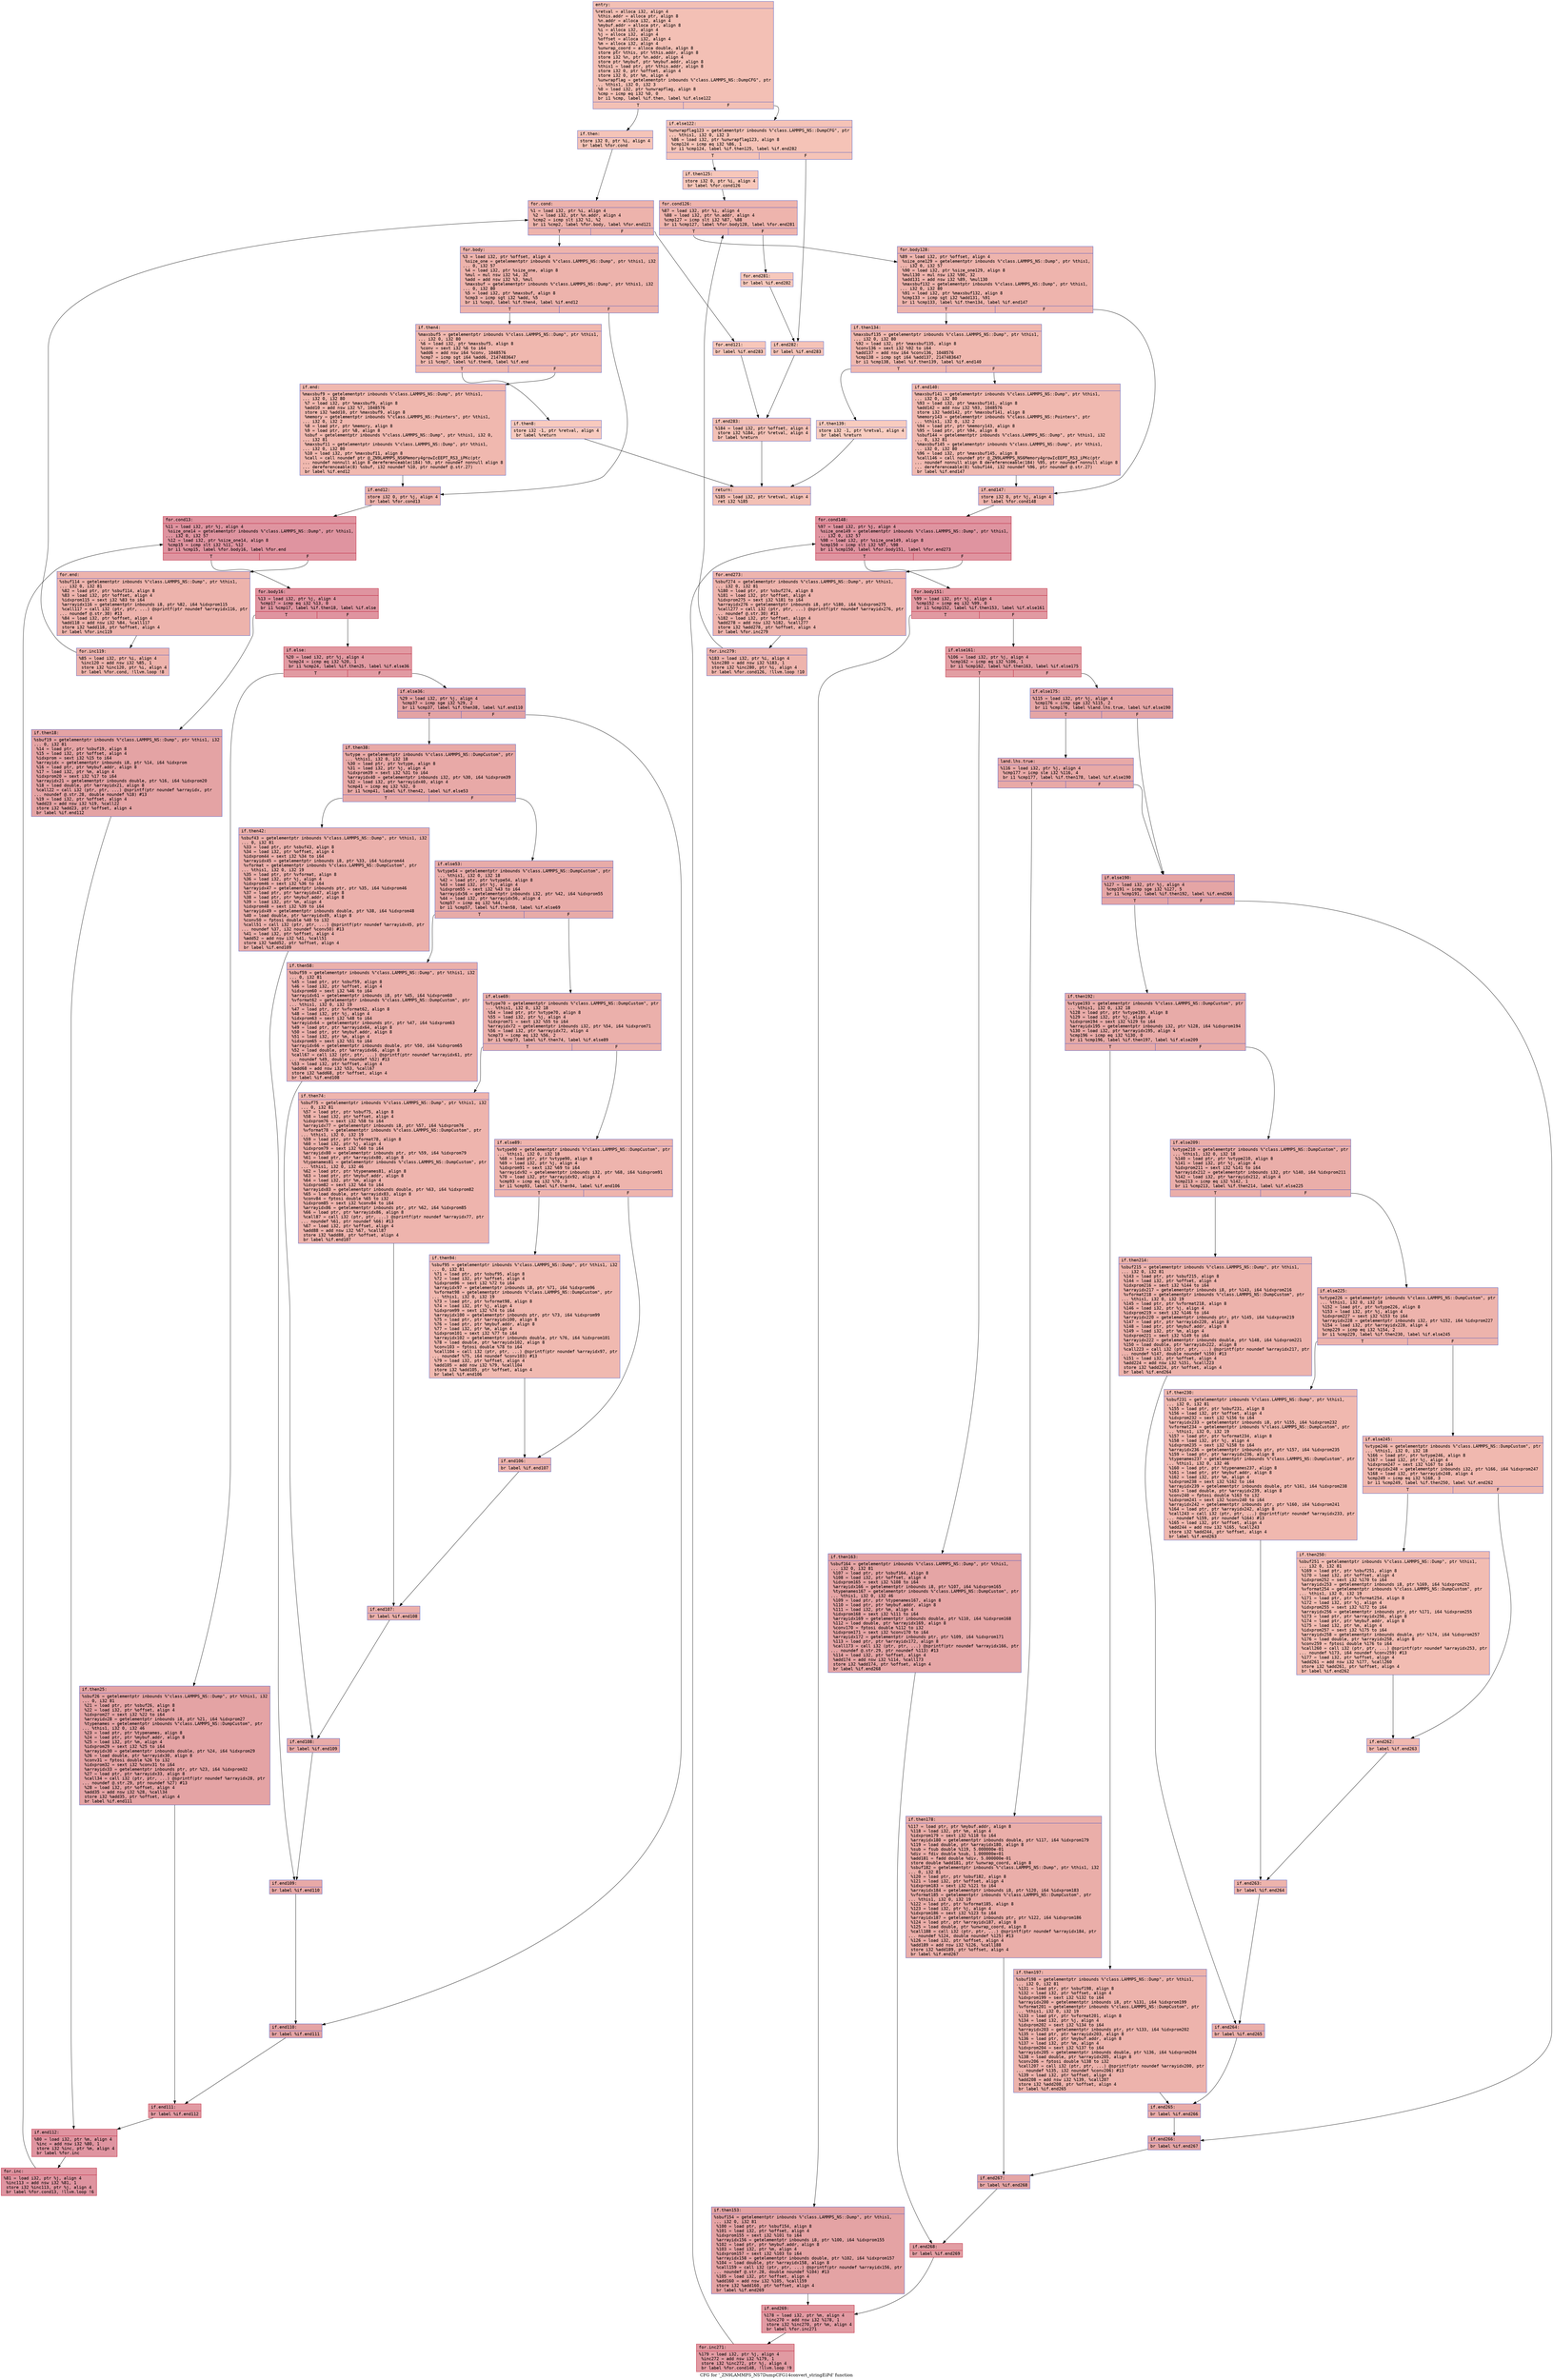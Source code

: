 digraph "CFG for '_ZN9LAMMPS_NS7DumpCFG14convert_stringEiPd' function" {
	label="CFG for '_ZN9LAMMPS_NS7DumpCFG14convert_stringEiPd' function";

	Node0x558a32a54480 [shape=record,color="#3d50c3ff", style=filled, fillcolor="#e5705870" fontname="Courier",label="{entry:\l|  %retval = alloca i32, align 4\l  %this.addr = alloca ptr, align 8\l  %n.addr = alloca i32, align 4\l  %mybuf.addr = alloca ptr, align 8\l  %i = alloca i32, align 4\l  %j = alloca i32, align 4\l  %offset = alloca i32, align 4\l  %m = alloca i32, align 4\l  %unwrap_coord = alloca double, align 8\l  store ptr %this, ptr %this.addr, align 8\l  store i32 %n, ptr %n.addr, align 4\l  store ptr %mybuf, ptr %mybuf.addr, align 8\l  %this1 = load ptr, ptr %this.addr, align 8\l  store i32 0, ptr %offset, align 4\l  store i32 0, ptr %m, align 4\l  %unwrapflag = getelementptr inbounds %\"class.LAMMPS_NS::DumpCFG\", ptr\l... %this1, i32 0, i32 3\l  %0 = load i32, ptr %unwrapflag, align 8\l  %cmp = icmp eq i32 %0, 0\l  br i1 %cmp, label %if.then, label %if.else122\l|{<s0>T|<s1>F}}"];
	Node0x558a32a54480:s0 -> Node0x558a32a54fd0[tooltip="entry -> if.then\nProbability 37.50%" ];
	Node0x558a32a54480:s1 -> Node0x558a32a55040[tooltip="entry -> if.else122\nProbability 62.50%" ];
	Node0x558a32a54fd0 [shape=record,color="#3d50c3ff", style=filled, fillcolor="#e97a5f70" fontname="Courier",label="{if.then:\l|  store i32 0, ptr %i, align 4\l  br label %for.cond\l}"];
	Node0x558a32a54fd0 -> Node0x558a32a55160[tooltip="if.then -> for.cond\nProbability 100.00%" ];
	Node0x558a32a55160 [shape=record,color="#3d50c3ff", style=filled, fillcolor="#d6524470" fontname="Courier",label="{for.cond:\l|  %1 = load i32, ptr %i, align 4\l  %2 = load i32, ptr %n.addr, align 4\l  %cmp2 = icmp slt i32 %1, %2\l  br i1 %cmp2, label %for.body, label %for.end121\l|{<s0>T|<s1>F}}"];
	Node0x558a32a55160:s0 -> Node0x558a32a55400[tooltip="for.cond -> for.body\nProbability 96.88%" ];
	Node0x558a32a55160:s1 -> Node0x558a32a55480[tooltip="for.cond -> for.end121\nProbability 3.12%" ];
	Node0x558a32a55400 [shape=record,color="#3d50c3ff", style=filled, fillcolor="#d6524470" fontname="Courier",label="{for.body:\l|  %3 = load i32, ptr %offset, align 4\l  %size_one = getelementptr inbounds %\"class.LAMMPS_NS::Dump\", ptr %this1, i32\l... 0, i32 57\l  %4 = load i32, ptr %size_one, align 8\l  %mul = mul nsw i32 %4, 32\l  %add = add nsw i32 %3, %mul\l  %maxsbuf = getelementptr inbounds %\"class.LAMMPS_NS::Dump\", ptr %this1, i32\l... 0, i32 80\l  %5 = load i32, ptr %maxsbuf, align 8\l  %cmp3 = icmp sgt i32 %add, %5\l  br i1 %cmp3, label %if.then4, label %if.end12\l|{<s0>T|<s1>F}}"];
	Node0x558a32a55400:s0 -> Node0x558a32a55d60[tooltip="for.body -> if.then4\nProbability 50.00%" ];
	Node0x558a32a55400:s1 -> Node0x558a32a55de0[tooltip="for.body -> if.end12\nProbability 50.00%" ];
	Node0x558a32a55d60 [shape=record,color="#3d50c3ff", style=filled, fillcolor="#dc5d4a70" fontname="Courier",label="{if.then4:\l|  %maxsbuf5 = getelementptr inbounds %\"class.LAMMPS_NS::Dump\", ptr %this1,\l... i32 0, i32 80\l  %6 = load i32, ptr %maxsbuf5, align 8\l  %conv = sext i32 %6 to i64\l  %add6 = add nsw i64 %conv, 1048576\l  %cmp7 = icmp sgt i64 %add6, 2147483647\l  br i1 %cmp7, label %if.then8, label %if.end\l|{<s0>T|<s1>F}}"];
	Node0x558a32a55d60:s0 -> Node0x558a32a56330[tooltip="if.then4 -> if.then8\nProbability 3.12%" ];
	Node0x558a32a55d60:s1 -> Node0x558a32a563b0[tooltip="if.then4 -> if.end\nProbability 96.88%" ];
	Node0x558a32a56330 [shape=record,color="#3d50c3ff", style=filled, fillcolor="#ef886b70" fontname="Courier",label="{if.then8:\l|  store i32 -1, ptr %retval, align 4\l  br label %return\l}"];
	Node0x558a32a56330 -> Node0x558a32a56600[tooltip="if.then8 -> return\nProbability 100.00%" ];
	Node0x558a32a563b0 [shape=record,color="#3d50c3ff", style=filled, fillcolor="#dc5d4a70" fontname="Courier",label="{if.end:\l|  %maxsbuf9 = getelementptr inbounds %\"class.LAMMPS_NS::Dump\", ptr %this1,\l... i32 0, i32 80\l  %7 = load i32, ptr %maxsbuf9, align 8\l  %add10 = add nsw i32 %7, 1048576\l  store i32 %add10, ptr %maxsbuf9, align 8\l  %memory = getelementptr inbounds %\"class.LAMMPS_NS::Pointers\", ptr %this1,\l... i32 0, i32 2\l  %8 = load ptr, ptr %memory, align 8\l  %9 = load ptr, ptr %8, align 8\l  %sbuf = getelementptr inbounds %\"class.LAMMPS_NS::Dump\", ptr %this1, i32 0,\l... i32 81\l  %maxsbuf11 = getelementptr inbounds %\"class.LAMMPS_NS::Dump\", ptr %this1,\l... i32 0, i32 80\l  %10 = load i32, ptr %maxsbuf11, align 8\l  %call = call noundef ptr @_ZN9LAMMPS_NS6Memory4growIcEEPT_RS3_iPKc(ptr\l... noundef nonnull align 8 dereferenceable(184) %9, ptr noundef nonnull align 8\l... dereferenceable(8) %sbuf, i32 noundef %10, ptr noundef @.str.27)\l  br label %if.end12\l}"];
	Node0x558a32a563b0 -> Node0x558a32a55de0[tooltip="if.end -> if.end12\nProbability 100.00%" ];
	Node0x558a32a55de0 [shape=record,color="#3d50c3ff", style=filled, fillcolor="#d6524470" fontname="Courier",label="{if.end12:\l|  store i32 0, ptr %j, align 4\l  br label %for.cond13\l}"];
	Node0x558a32a55de0 -> Node0x558a32a571e0[tooltip="if.end12 -> for.cond13\nProbability 100.00%" ];
	Node0x558a32a571e0 [shape=record,color="#b70d28ff", style=filled, fillcolor="#b70d2870" fontname="Courier",label="{for.cond13:\l|  %11 = load i32, ptr %j, align 4\l  %size_one14 = getelementptr inbounds %\"class.LAMMPS_NS::Dump\", ptr %this1,\l... i32 0, i32 57\l  %12 = load i32, ptr %size_one14, align 8\l  %cmp15 = icmp slt i32 %11, %12\l  br i1 %cmp15, label %for.body16, label %for.end\l|{<s0>T|<s1>F}}"];
	Node0x558a32a571e0:s0 -> Node0x558a32a57520[tooltip="for.cond13 -> for.body16\nProbability 96.88%" ];
	Node0x558a32a571e0:s1 -> Node0x558a32a575a0[tooltip="for.cond13 -> for.end\nProbability 3.12%" ];
	Node0x558a32a57520 [shape=record,color="#b70d28ff", style=filled, fillcolor="#b70d2870" fontname="Courier",label="{for.body16:\l|  %13 = load i32, ptr %j, align 4\l  %cmp17 = icmp eq i32 %13, 0\l  br i1 %cmp17, label %if.then18, label %if.else\l|{<s0>T|<s1>F}}"];
	Node0x558a32a57520:s0 -> Node0x558a32a57850[tooltip="for.body16 -> if.then18\nProbability 37.50%" ];
	Node0x558a32a57520:s1 -> Node0x558a32a57ef0[tooltip="for.body16 -> if.else\nProbability 62.50%" ];
	Node0x558a32a57850 [shape=record,color="#3d50c3ff", style=filled, fillcolor="#c32e3170" fontname="Courier",label="{if.then18:\l|  %sbuf19 = getelementptr inbounds %\"class.LAMMPS_NS::Dump\", ptr %this1, i32\l... 0, i32 81\l  %14 = load ptr, ptr %sbuf19, align 8\l  %15 = load i32, ptr %offset, align 4\l  %idxprom = sext i32 %15 to i64\l  %arrayidx = getelementptr inbounds i8, ptr %14, i64 %idxprom\l  %16 = load ptr, ptr %mybuf.addr, align 8\l  %17 = load i32, ptr %m, align 4\l  %idxprom20 = sext i32 %17 to i64\l  %arrayidx21 = getelementptr inbounds double, ptr %16, i64 %idxprom20\l  %18 = load double, ptr %arrayidx21, align 8\l  %call22 = call i32 (ptr, ptr, ...) @sprintf(ptr noundef %arrayidx, ptr\l... noundef @.str.28, double noundef %18) #13\l  %19 = load i32, ptr %offset, align 4\l  %add23 = add nsw i32 %19, %call22\l  store i32 %add23, ptr %offset, align 4\l  br label %if.end112\l}"];
	Node0x558a32a57850 -> Node0x558a32a660a0[tooltip="if.then18 -> if.end112\nProbability 100.00%" ];
	Node0x558a32a57ef0 [shape=record,color="#b70d28ff", style=filled, fillcolor="#bb1b2c70" fontname="Courier",label="{if.else:\l|  %20 = load i32, ptr %j, align 4\l  %cmp24 = icmp eq i32 %20, 1\l  br i1 %cmp24, label %if.then25, label %if.else36\l|{<s0>T|<s1>F}}"];
	Node0x558a32a57ef0:s0 -> Node0x558a32a66320[tooltip="if.else -> if.then25\nProbability 50.00%" ];
	Node0x558a32a57ef0:s1 -> Node0x558a32a663a0[tooltip="if.else -> if.else36\nProbability 50.00%" ];
	Node0x558a32a66320 [shape=record,color="#3d50c3ff", style=filled, fillcolor="#c32e3170" fontname="Courier",label="{if.then25:\l|  %sbuf26 = getelementptr inbounds %\"class.LAMMPS_NS::Dump\", ptr %this1, i32\l... 0, i32 81\l  %21 = load ptr, ptr %sbuf26, align 8\l  %22 = load i32, ptr %offset, align 4\l  %idxprom27 = sext i32 %22 to i64\l  %arrayidx28 = getelementptr inbounds i8, ptr %21, i64 %idxprom27\l  %typenames = getelementptr inbounds %\"class.LAMMPS_NS::DumpCustom\", ptr\l... %this1, i32 0, i32 46\l  %23 = load ptr, ptr %typenames, align 8\l  %24 = load ptr, ptr %mybuf.addr, align 8\l  %25 = load i32, ptr %m, align 4\l  %idxprom29 = sext i32 %25 to i64\l  %arrayidx30 = getelementptr inbounds double, ptr %24, i64 %idxprom29\l  %26 = load double, ptr %arrayidx30, align 8\l  %conv31 = fptosi double %26 to i32\l  %idxprom32 = sext i32 %conv31 to i64\l  %arrayidx33 = getelementptr inbounds ptr, ptr %23, i64 %idxprom32\l  %27 = load ptr, ptr %arrayidx33, align 8\l  %call34 = call i32 (ptr, ptr, ...) @sprintf(ptr noundef %arrayidx28, ptr\l... noundef @.str.29, ptr noundef %27) #13\l  %28 = load i32, ptr %offset, align 4\l  %add35 = add nsw i32 %28, %call34\l  store i32 %add35, ptr %offset, align 4\l  br label %if.end111\l}"];
	Node0x558a32a66320 -> Node0x558a32a671c0[tooltip="if.then25 -> if.end111\nProbability 100.00%" ];
	Node0x558a32a663a0 [shape=record,color="#3d50c3ff", style=filled, fillcolor="#c32e3170" fontname="Courier",label="{if.else36:\l|  %29 = load i32, ptr %j, align 4\l  %cmp37 = icmp sge i32 %29, 2\l  br i1 %cmp37, label %if.then38, label %if.end110\l|{<s0>T|<s1>F}}"];
	Node0x558a32a663a0:s0 -> Node0x558a32a673e0[tooltip="if.else36 -> if.then38\nProbability 50.00%" ];
	Node0x558a32a663a0:s1 -> Node0x558a32a67460[tooltip="if.else36 -> if.end110\nProbability 50.00%" ];
	Node0x558a32a673e0 [shape=record,color="#3d50c3ff", style=filled, fillcolor="#ca3b3770" fontname="Courier",label="{if.then38:\l|  %vtype = getelementptr inbounds %\"class.LAMMPS_NS::DumpCustom\", ptr\l... %this1, i32 0, i32 18\l  %30 = load ptr, ptr %vtype, align 8\l  %31 = load i32, ptr %j, align 4\l  %idxprom39 = sext i32 %31 to i64\l  %arrayidx40 = getelementptr inbounds i32, ptr %30, i64 %idxprom39\l  %32 = load i32, ptr %arrayidx40, align 4\l  %cmp41 = icmp eq i32 %32, 0\l  br i1 %cmp41, label %if.then42, label %if.else53\l|{<s0>T|<s1>F}}"];
	Node0x558a32a673e0:s0 -> Node0x558a32a67a70[tooltip="if.then38 -> if.then42\nProbability 37.50%" ];
	Node0x558a32a673e0:s1 -> Node0x558a32a67af0[tooltip="if.then38 -> if.else53\nProbability 62.50%" ];
	Node0x558a32a67a70 [shape=record,color="#3d50c3ff", style=filled, fillcolor="#d24b4070" fontname="Courier",label="{if.then42:\l|  %sbuf43 = getelementptr inbounds %\"class.LAMMPS_NS::Dump\", ptr %this1, i32\l... 0, i32 81\l  %33 = load ptr, ptr %sbuf43, align 8\l  %34 = load i32, ptr %offset, align 4\l  %idxprom44 = sext i32 %34 to i64\l  %arrayidx45 = getelementptr inbounds i8, ptr %33, i64 %idxprom44\l  %vformat = getelementptr inbounds %\"class.LAMMPS_NS::DumpCustom\", ptr\l... %this1, i32 0, i32 19\l  %35 = load ptr, ptr %vformat, align 8\l  %36 = load i32, ptr %j, align 4\l  %idxprom46 = sext i32 %36 to i64\l  %arrayidx47 = getelementptr inbounds ptr, ptr %35, i64 %idxprom46\l  %37 = load ptr, ptr %arrayidx47, align 8\l  %38 = load ptr, ptr %mybuf.addr, align 8\l  %39 = load i32, ptr %m, align 4\l  %idxprom48 = sext i32 %39 to i64\l  %arrayidx49 = getelementptr inbounds double, ptr %38, i64 %idxprom48\l  %40 = load double, ptr %arrayidx49, align 8\l  %conv50 = fptosi double %40 to i32\l  %call51 = call i32 (ptr, ptr, ...) @sprintf(ptr noundef %arrayidx45, ptr\l... noundef %37, i32 noundef %conv50) #13\l  %41 = load i32, ptr %offset, align 4\l  %add52 = add nsw i32 %41, %call51\l  store i32 %add52, ptr %offset, align 4\l  br label %if.end109\l}"];
	Node0x558a32a67a70 -> Node0x558a32a68980[tooltip="if.then42 -> if.end109\nProbability 100.00%" ];
	Node0x558a32a67af0 [shape=record,color="#3d50c3ff", style=filled, fillcolor="#cc403a70" fontname="Courier",label="{if.else53:\l|  %vtype54 = getelementptr inbounds %\"class.LAMMPS_NS::DumpCustom\", ptr\l... %this1, i32 0, i32 18\l  %42 = load ptr, ptr %vtype54, align 8\l  %43 = load i32, ptr %j, align 4\l  %idxprom55 = sext i32 %43 to i64\l  %arrayidx56 = getelementptr inbounds i32, ptr %42, i64 %idxprom55\l  %44 = load i32, ptr %arrayidx56, align 4\l  %cmp57 = icmp eq i32 %44, 1\l  br i1 %cmp57, label %if.then58, label %if.else69\l|{<s0>T|<s1>F}}"];
	Node0x558a32a67af0:s0 -> Node0x558a32a57a00[tooltip="if.else53 -> if.then58\nProbability 50.00%" ];
	Node0x558a32a67af0:s1 -> Node0x558a32a57a80[tooltip="if.else53 -> if.else69\nProbability 50.00%" ];
	Node0x558a32a57a00 [shape=record,color="#3d50c3ff", style=filled, fillcolor="#d24b4070" fontname="Courier",label="{if.then58:\l|  %sbuf59 = getelementptr inbounds %\"class.LAMMPS_NS::Dump\", ptr %this1, i32\l... 0, i32 81\l  %45 = load ptr, ptr %sbuf59, align 8\l  %46 = load i32, ptr %offset, align 4\l  %idxprom60 = sext i32 %46 to i64\l  %arrayidx61 = getelementptr inbounds i8, ptr %45, i64 %idxprom60\l  %vformat62 = getelementptr inbounds %\"class.LAMMPS_NS::DumpCustom\", ptr\l... %this1, i32 0, i32 19\l  %47 = load ptr, ptr %vformat62, align 8\l  %48 = load i32, ptr %j, align 4\l  %idxprom63 = sext i32 %48 to i64\l  %arrayidx64 = getelementptr inbounds ptr, ptr %47, i64 %idxprom63\l  %49 = load ptr, ptr %arrayidx64, align 8\l  %50 = load ptr, ptr %mybuf.addr, align 8\l  %51 = load i32, ptr %m, align 4\l  %idxprom65 = sext i32 %51 to i64\l  %arrayidx66 = getelementptr inbounds double, ptr %50, i64 %idxprom65\l  %52 = load double, ptr %arrayidx66, align 8\l  %call67 = call i32 (ptr, ptr, ...) @sprintf(ptr noundef %arrayidx61, ptr\l... noundef %49, double noundef %52) #13\l  %53 = load i32, ptr %offset, align 4\l  %add68 = add nsw i32 %53, %call67\l  store i32 %add68, ptr %offset, align 4\l  br label %if.end108\l}"];
	Node0x558a32a57a00 -> Node0x558a32a05b40[tooltip="if.then58 -> if.end108\nProbability 100.00%" ];
	Node0x558a32a57a80 [shape=record,color="#3d50c3ff", style=filled, fillcolor="#d24b4070" fontname="Courier",label="{if.else69:\l|  %vtype70 = getelementptr inbounds %\"class.LAMMPS_NS::DumpCustom\", ptr\l... %this1, i32 0, i32 18\l  %54 = load ptr, ptr %vtype70, align 8\l  %55 = load i32, ptr %j, align 4\l  %idxprom71 = sext i32 %55 to i64\l  %arrayidx72 = getelementptr inbounds i32, ptr %54, i64 %idxprom71\l  %56 = load i32, ptr %arrayidx72, align 4\l  %cmp73 = icmp eq i32 %56, 2\l  br i1 %cmp73, label %if.then74, label %if.else89\l|{<s0>T|<s1>F}}"];
	Node0x558a32a57a80:s0 -> Node0x558a32a060b0[tooltip="if.else69 -> if.then74\nProbability 50.00%" ];
	Node0x558a32a57a80:s1 -> Node0x558a32a06130[tooltip="if.else69 -> if.else89\nProbability 50.00%" ];
	Node0x558a32a060b0 [shape=record,color="#3d50c3ff", style=filled, fillcolor="#d8564670" fontname="Courier",label="{if.then74:\l|  %sbuf75 = getelementptr inbounds %\"class.LAMMPS_NS::Dump\", ptr %this1, i32\l... 0, i32 81\l  %57 = load ptr, ptr %sbuf75, align 8\l  %58 = load i32, ptr %offset, align 4\l  %idxprom76 = sext i32 %58 to i64\l  %arrayidx77 = getelementptr inbounds i8, ptr %57, i64 %idxprom76\l  %vformat78 = getelementptr inbounds %\"class.LAMMPS_NS::DumpCustom\", ptr\l... %this1, i32 0, i32 19\l  %59 = load ptr, ptr %vformat78, align 8\l  %60 = load i32, ptr %j, align 4\l  %idxprom79 = sext i32 %60 to i64\l  %arrayidx80 = getelementptr inbounds ptr, ptr %59, i64 %idxprom79\l  %61 = load ptr, ptr %arrayidx80, align 8\l  %typenames81 = getelementptr inbounds %\"class.LAMMPS_NS::DumpCustom\", ptr\l... %this1, i32 0, i32 46\l  %62 = load ptr, ptr %typenames81, align 8\l  %63 = load ptr, ptr %mybuf.addr, align 8\l  %64 = load i32, ptr %m, align 4\l  %idxprom82 = sext i32 %64 to i64\l  %arrayidx83 = getelementptr inbounds double, ptr %63, i64 %idxprom82\l  %65 = load double, ptr %arrayidx83, align 8\l  %conv84 = fptosi double %65 to i32\l  %idxprom85 = sext i32 %conv84 to i64\l  %arrayidx86 = getelementptr inbounds ptr, ptr %62, i64 %idxprom85\l  %66 = load ptr, ptr %arrayidx86, align 8\l  %call87 = call i32 (ptr, ptr, ...) @sprintf(ptr noundef %arrayidx77, ptr\l... noundef %61, ptr noundef %66) #13\l  %67 = load i32, ptr %offset, align 4\l  %add88 = add nsw i32 %67, %call87\l  store i32 %add88, ptr %offset, align 4\l  br label %if.end107\l}"];
	Node0x558a32a060b0 -> Node0x558a32a07410[tooltip="if.then74 -> if.end107\nProbability 100.00%" ];
	Node0x558a32a06130 [shape=record,color="#3d50c3ff", style=filled, fillcolor="#d8564670" fontname="Courier",label="{if.else89:\l|  %vtype90 = getelementptr inbounds %\"class.LAMMPS_NS::DumpCustom\", ptr\l... %this1, i32 0, i32 18\l  %68 = load ptr, ptr %vtype90, align 8\l  %69 = load i32, ptr %j, align 4\l  %idxprom91 = sext i32 %69 to i64\l  %arrayidx92 = getelementptr inbounds i32, ptr %68, i64 %idxprom91\l  %70 = load i32, ptr %arrayidx92, align 4\l  %cmp93 = icmp eq i32 %70, 3\l  br i1 %cmp93, label %if.then94, label %if.end106\l|{<s0>T|<s1>F}}"];
	Node0x558a32a06130:s0 -> Node0x558a32a07980[tooltip="if.else89 -> if.then94\nProbability 50.00%" ];
	Node0x558a32a06130:s1 -> Node0x558a32a07a00[tooltip="if.else89 -> if.end106\nProbability 50.00%" ];
	Node0x558a32a07980 [shape=record,color="#3d50c3ff", style=filled, fillcolor="#de614d70" fontname="Courier",label="{if.then94:\l|  %sbuf95 = getelementptr inbounds %\"class.LAMMPS_NS::Dump\", ptr %this1, i32\l... 0, i32 81\l  %71 = load ptr, ptr %sbuf95, align 8\l  %72 = load i32, ptr %offset, align 4\l  %idxprom96 = sext i32 %72 to i64\l  %arrayidx97 = getelementptr inbounds i8, ptr %71, i64 %idxprom96\l  %vformat98 = getelementptr inbounds %\"class.LAMMPS_NS::DumpCustom\", ptr\l... %this1, i32 0, i32 19\l  %73 = load ptr, ptr %vformat98, align 8\l  %74 = load i32, ptr %j, align 4\l  %idxprom99 = sext i32 %74 to i64\l  %arrayidx100 = getelementptr inbounds ptr, ptr %73, i64 %idxprom99\l  %75 = load ptr, ptr %arrayidx100, align 8\l  %76 = load ptr, ptr %mybuf.addr, align 8\l  %77 = load i32, ptr %m, align 4\l  %idxprom101 = sext i32 %77 to i64\l  %arrayidx102 = getelementptr inbounds double, ptr %76, i64 %idxprom101\l  %78 = load double, ptr %arrayidx102, align 8\l  %conv103 = fptosi double %78 to i64\l  %call104 = call i32 (ptr, ptr, ...) @sprintf(ptr noundef %arrayidx97, ptr\l... noundef %75, i64 noundef %conv103) #13\l  %79 = load i32, ptr %offset, align 4\l  %add105 = add nsw i32 %79, %call104\l  store i32 %add105, ptr %offset, align 4\l  br label %if.end106\l}"];
	Node0x558a32a07980 -> Node0x558a32a07a00[tooltip="if.then94 -> if.end106\nProbability 100.00%" ];
	Node0x558a32a07a00 [shape=record,color="#3d50c3ff", style=filled, fillcolor="#d8564670" fontname="Courier",label="{if.end106:\l|  br label %if.end107\l}"];
	Node0x558a32a07a00 -> Node0x558a32a07410[tooltip="if.end106 -> if.end107\nProbability 100.00%" ];
	Node0x558a32a07410 [shape=record,color="#3d50c3ff", style=filled, fillcolor="#d24b4070" fontname="Courier",label="{if.end107:\l|  br label %if.end108\l}"];
	Node0x558a32a07410 -> Node0x558a32a05b40[tooltip="if.end107 -> if.end108\nProbability 100.00%" ];
	Node0x558a32a05b40 [shape=record,color="#3d50c3ff", style=filled, fillcolor="#cc403a70" fontname="Courier",label="{if.end108:\l|  br label %if.end109\l}"];
	Node0x558a32a05b40 -> Node0x558a32a68980[tooltip="if.end108 -> if.end109\nProbability 100.00%" ];
	Node0x558a32a68980 [shape=record,color="#3d50c3ff", style=filled, fillcolor="#ca3b3770" fontname="Courier",label="{if.end109:\l|  br label %if.end110\l}"];
	Node0x558a32a68980 -> Node0x558a32a67460[tooltip="if.end109 -> if.end110\nProbability 100.00%" ];
	Node0x558a32a67460 [shape=record,color="#3d50c3ff", style=filled, fillcolor="#c32e3170" fontname="Courier",label="{if.end110:\l|  br label %if.end111\l}"];
	Node0x558a32a67460 -> Node0x558a32a671c0[tooltip="if.end110 -> if.end111\nProbability 100.00%" ];
	Node0x558a32a671c0 [shape=record,color="#b70d28ff", style=filled, fillcolor="#bb1b2c70" fontname="Courier",label="{if.end111:\l|  br label %if.end112\l}"];
	Node0x558a32a671c0 -> Node0x558a32a660a0[tooltip="if.end111 -> if.end112\nProbability 100.00%" ];
	Node0x558a32a660a0 [shape=record,color="#b70d28ff", style=filled, fillcolor="#b70d2870" fontname="Courier",label="{if.end112:\l|  %80 = load i32, ptr %m, align 4\l  %inc = add nsw i32 %80, 1\l  store i32 %inc, ptr %m, align 4\l  br label %for.inc\l}"];
	Node0x558a32a660a0 -> Node0x558a32a08e60[tooltip="if.end112 -> for.inc\nProbability 100.00%" ];
	Node0x558a32a08e60 [shape=record,color="#b70d28ff", style=filled, fillcolor="#b70d2870" fontname="Courier",label="{for.inc:\l|  %81 = load i32, ptr %j, align 4\l  %inc113 = add nsw i32 %81, 1\l  store i32 %inc113, ptr %j, align 4\l  br label %for.cond13, !llvm.loop !6\l}"];
	Node0x558a32a08e60 -> Node0x558a32a571e0[tooltip="for.inc -> for.cond13\nProbability 100.00%" ];
	Node0x558a32a575a0 [shape=record,color="#3d50c3ff", style=filled, fillcolor="#d6524470" fontname="Courier",label="{for.end:\l|  %sbuf114 = getelementptr inbounds %\"class.LAMMPS_NS::Dump\", ptr %this1,\l... i32 0, i32 81\l  %82 = load ptr, ptr %sbuf114, align 8\l  %83 = load i32, ptr %offset, align 4\l  %idxprom115 = sext i32 %83 to i64\l  %arrayidx116 = getelementptr inbounds i8, ptr %82, i64 %idxprom115\l  %call117 = call i32 (ptr, ptr, ...) @sprintf(ptr noundef %arrayidx116, ptr\l... noundef @.str.30) #13\l  %84 = load i32, ptr %offset, align 4\l  %add118 = add nsw i32 %84, %call117\l  store i32 %add118, ptr %offset, align 4\l  br label %for.inc119\l}"];
	Node0x558a32a575a0 -> Node0x558a32a09900[tooltip="for.end -> for.inc119\nProbability 100.00%" ];
	Node0x558a32a09900 [shape=record,color="#3d50c3ff", style=filled, fillcolor="#d6524470" fontname="Courier",label="{for.inc119:\l|  %85 = load i32, ptr %i, align 4\l  %inc120 = add nsw i32 %85, 1\l  store i32 %inc120, ptr %i, align 4\l  br label %for.cond, !llvm.loop !8\l}"];
	Node0x558a32a09900 -> Node0x558a32a55160[tooltip="for.inc119 -> for.cond\nProbability 100.00%" ];
	Node0x558a32a55480 [shape=record,color="#3d50c3ff", style=filled, fillcolor="#ec7f6370" fontname="Courier",label="{for.end121:\l|  br label %if.end283\l}"];
	Node0x558a32a55480 -> Node0x558a32a09d80[tooltip="for.end121 -> if.end283\nProbability 100.00%" ];
	Node0x558a32a55040 [shape=record,color="#3d50c3ff", style=filled, fillcolor="#e8765c70" fontname="Courier",label="{if.else122:\l|  %unwrapflag123 = getelementptr inbounds %\"class.LAMMPS_NS::DumpCFG\", ptr\l... %this1, i32 0, i32 3\l  %86 = load i32, ptr %unwrapflag123, align 8\l  %cmp124 = icmp eq i32 %86, 1\l  br i1 %cmp124, label %if.then125, label %if.end282\l|{<s0>T|<s1>F}}"];
	Node0x558a32a55040:s0 -> Node0x558a32a0a090[tooltip="if.else122 -> if.then125\nProbability 50.00%" ];
	Node0x558a32a55040:s1 -> Node0x558a32a0a110[tooltip="if.else122 -> if.end282\nProbability 50.00%" ];
	Node0x558a32a0a090 [shape=record,color="#3d50c3ff", style=filled, fillcolor="#ec7f6370" fontname="Courier",label="{if.then125:\l|  store i32 0, ptr %i, align 4\l  br label %for.cond126\l}"];
	Node0x558a32a0a090 -> Node0x558a32a0a2e0[tooltip="if.then125 -> for.cond126\nProbability 100.00%" ];
	Node0x558a32a0a2e0 [shape=record,color="#3d50c3ff", style=filled, fillcolor="#d8564670" fontname="Courier",label="{for.cond126:\l|  %87 = load i32, ptr %i, align 4\l  %88 = load i32, ptr %n.addr, align 4\l  %cmp127 = icmp slt i32 %87, %88\l  br i1 %cmp127, label %for.body128, label %for.end281\l|{<s0>T|<s1>F}}"];
	Node0x558a32a0a2e0:s0 -> Node0x558a32a0a580[tooltip="for.cond126 -> for.body128\nProbability 96.88%" ];
	Node0x558a32a0a2e0:s1 -> Node0x558a32a0a600[tooltip="for.cond126 -> for.end281\nProbability 3.12%" ];
	Node0x558a32a0a580 [shape=record,color="#3d50c3ff", style=filled, fillcolor="#d8564670" fontname="Courier",label="{for.body128:\l|  %89 = load i32, ptr %offset, align 4\l  %size_one129 = getelementptr inbounds %\"class.LAMMPS_NS::Dump\", ptr %this1,\l... i32 0, i32 57\l  %90 = load i32, ptr %size_one129, align 8\l  %mul130 = mul nsw i32 %90, 32\l  %add131 = add nsw i32 %89, %mul130\l  %maxsbuf132 = getelementptr inbounds %\"class.LAMMPS_NS::Dump\", ptr %this1,\l... i32 0, i32 80\l  %91 = load i32, ptr %maxsbuf132, align 8\l  %cmp133 = icmp sgt i32 %add131, %91\l  br i1 %cmp133, label %if.then134, label %if.end147\l|{<s0>T|<s1>F}}"];
	Node0x558a32a0a580:s0 -> Node0x558a32a0aca0[tooltip="for.body128 -> if.then134\nProbability 50.00%" ];
	Node0x558a32a0a580:s1 -> Node0x558a32a0ad20[tooltip="for.body128 -> if.end147\nProbability 50.00%" ];
	Node0x558a32a0aca0 [shape=record,color="#3d50c3ff", style=filled, fillcolor="#dc5d4a70" fontname="Courier",label="{if.then134:\l|  %maxsbuf135 = getelementptr inbounds %\"class.LAMMPS_NS::Dump\", ptr %this1,\l... i32 0, i32 80\l  %92 = load i32, ptr %maxsbuf135, align 8\l  %conv136 = sext i32 %92 to i64\l  %add137 = add nsw i64 %conv136, 1048576\l  %cmp138 = icmp sgt i64 %add137, 2147483647\l  br i1 %cmp138, label %if.then139, label %if.end140\l|{<s0>T|<s1>F}}"];
	Node0x558a32a0aca0:s0 -> Node0x558a32a0b1b0[tooltip="if.then134 -> if.then139\nProbability 3.12%" ];
	Node0x558a32a0aca0:s1 -> Node0x558a32a0b230[tooltip="if.then134 -> if.end140\nProbability 96.88%" ];
	Node0x558a32a0b1b0 [shape=record,color="#3d50c3ff", style=filled, fillcolor="#f08b6e70" fontname="Courier",label="{if.then139:\l|  store i32 -1, ptr %retval, align 4\l  br label %return\l}"];
	Node0x558a32a0b1b0 -> Node0x558a32a56600[tooltip="if.then139 -> return\nProbability 100.00%" ];
	Node0x558a32a0b230 [shape=record,color="#3d50c3ff", style=filled, fillcolor="#de614d70" fontname="Courier",label="{if.end140:\l|  %maxsbuf141 = getelementptr inbounds %\"class.LAMMPS_NS::Dump\", ptr %this1,\l... i32 0, i32 80\l  %93 = load i32, ptr %maxsbuf141, align 8\l  %add142 = add nsw i32 %93, 1048576\l  store i32 %add142, ptr %maxsbuf141, align 8\l  %memory143 = getelementptr inbounds %\"class.LAMMPS_NS::Pointers\", ptr\l... %this1, i32 0, i32 2\l  %94 = load ptr, ptr %memory143, align 8\l  %95 = load ptr, ptr %94, align 8\l  %sbuf144 = getelementptr inbounds %\"class.LAMMPS_NS::Dump\", ptr %this1, i32\l... 0, i32 81\l  %maxsbuf145 = getelementptr inbounds %\"class.LAMMPS_NS::Dump\", ptr %this1,\l... i32 0, i32 80\l  %96 = load i32, ptr %maxsbuf145, align 8\l  %call146 = call noundef ptr @_ZN9LAMMPS_NS6Memory4growIcEEPT_RS3_iPKc(ptr\l... noundef nonnull align 8 dereferenceable(184) %95, ptr noundef nonnull align 8\l... dereferenceable(8) %sbuf144, i32 noundef %96, ptr noundef @.str.27)\l  br label %if.end147\l}"];
	Node0x558a32a0b230 -> Node0x558a32a0ad20[tooltip="if.end140 -> if.end147\nProbability 100.00%" ];
	Node0x558a32a0ad20 [shape=record,color="#3d50c3ff", style=filled, fillcolor="#d8564670" fontname="Courier",label="{if.end147:\l|  store i32 0, ptr %j, align 4\l  br label %for.cond148\l}"];
	Node0x558a32a0ad20 -> Node0x558a32a6a160[tooltip="if.end147 -> for.cond148\nProbability 100.00%" ];
	Node0x558a32a6a160 [shape=record,color="#b70d28ff", style=filled, fillcolor="#b70d2870" fontname="Courier",label="{for.cond148:\l|  %97 = load i32, ptr %j, align 4\l  %size_one149 = getelementptr inbounds %\"class.LAMMPS_NS::Dump\", ptr %this1,\l... i32 0, i32 57\l  %98 = load i32, ptr %size_one149, align 8\l  %cmp150 = icmp slt i32 %97, %98\l  br i1 %cmp150, label %for.body151, label %for.end273\l|{<s0>T|<s1>F}}"];
	Node0x558a32a6a160:s0 -> Node0x558a32a0ca40[tooltip="for.cond148 -> for.body151\nProbability 96.88%" ];
	Node0x558a32a6a160:s1 -> Node0x558a32a0cac0[tooltip="for.cond148 -> for.end273\nProbability 3.12%" ];
	Node0x558a32a0ca40 [shape=record,color="#b70d28ff", style=filled, fillcolor="#bb1b2c70" fontname="Courier",label="{for.body151:\l|  %99 = load i32, ptr %j, align 4\l  %cmp152 = icmp eq i32 %99, 0\l  br i1 %cmp152, label %if.then153, label %if.else161\l|{<s0>T|<s1>F}}"];
	Node0x558a32a0ca40:s0 -> Node0x558a32a55500[tooltip="for.body151 -> if.then153\nProbability 37.50%" ];
	Node0x558a32a0ca40:s1 -> Node0x558a32a57610[tooltip="for.body151 -> if.else161\nProbability 62.50%" ];
	Node0x558a32a55500 [shape=record,color="#3d50c3ff", style=filled, fillcolor="#c32e3170" fontname="Courier",label="{if.then153:\l|  %sbuf154 = getelementptr inbounds %\"class.LAMMPS_NS::Dump\", ptr %this1,\l... i32 0, i32 81\l  %100 = load ptr, ptr %sbuf154, align 8\l  %101 = load i32, ptr %offset, align 4\l  %idxprom155 = sext i32 %101 to i64\l  %arrayidx156 = getelementptr inbounds i8, ptr %100, i64 %idxprom155\l  %102 = load ptr, ptr %mybuf.addr, align 8\l  %103 = load i32, ptr %m, align 4\l  %idxprom157 = sext i32 %103 to i64\l  %arrayidx158 = getelementptr inbounds double, ptr %102, i64 %idxprom157\l  %104 = load double, ptr %arrayidx158, align 8\l  %call159 = call i32 (ptr, ptr, ...) @sprintf(ptr noundef %arrayidx156, ptr\l... noundef @.str.28, double noundef %104) #13\l  %105 = load i32, ptr %offset, align 4\l  %add160 = add nsw i32 %105, %call159\l  store i32 %add160, ptr %offset, align 4\l  br label %if.end269\l}"];
	Node0x558a32a55500 -> Node0x558a32a69040[tooltip="if.then153 -> if.end269\nProbability 100.00%" ];
	Node0x558a32a57610 [shape=record,color="#b70d28ff", style=filled, fillcolor="#be242e70" fontname="Courier",label="{if.else161:\l|  %106 = load i32, ptr %j, align 4\l  %cmp162 = icmp eq i32 %106, 1\l  br i1 %cmp162, label %if.then163, label %if.else175\l|{<s0>T|<s1>F}}"];
	Node0x558a32a57610:s0 -> Node0x558a32a69260[tooltip="if.else161 -> if.then163\nProbability 50.00%" ];
	Node0x558a32a57610:s1 -> Node0x558a32a692e0[tooltip="if.else161 -> if.else175\nProbability 50.00%" ];
	Node0x558a32a69260 [shape=record,color="#3d50c3ff", style=filled, fillcolor="#c5333470" fontname="Courier",label="{if.then163:\l|  %sbuf164 = getelementptr inbounds %\"class.LAMMPS_NS::Dump\", ptr %this1,\l... i32 0, i32 81\l  %107 = load ptr, ptr %sbuf164, align 8\l  %108 = load i32, ptr %offset, align 4\l  %idxprom165 = sext i32 %108 to i64\l  %arrayidx166 = getelementptr inbounds i8, ptr %107, i64 %idxprom165\l  %typenames167 = getelementptr inbounds %\"class.LAMMPS_NS::DumpCustom\", ptr\l... %this1, i32 0, i32 46\l  %109 = load ptr, ptr %typenames167, align 8\l  %110 = load ptr, ptr %mybuf.addr, align 8\l  %111 = load i32, ptr %m, align 4\l  %idxprom168 = sext i32 %111 to i64\l  %arrayidx169 = getelementptr inbounds double, ptr %110, i64 %idxprom168\l  %112 = load double, ptr %arrayidx169, align 8\l  %conv170 = fptosi double %112 to i32\l  %idxprom171 = sext i32 %conv170 to i64\l  %arrayidx172 = getelementptr inbounds ptr, ptr %109, i64 %idxprom171\l  %113 = load ptr, ptr %arrayidx172, align 8\l  %call173 = call i32 (ptr, ptr, ...) @sprintf(ptr noundef %arrayidx166, ptr\l... noundef @.str.29, ptr noundef %113) #13\l  %114 = load i32, ptr %offset, align 4\l  %add174 = add nsw i32 %114, %call173\l  store i32 %add174, ptr %offset, align 4\l  br label %if.end268\l}"];
	Node0x558a32a69260 -> Node0x558a32a7c5a0[tooltip="if.then163 -> if.end268\nProbability 100.00%" ];
	Node0x558a32a692e0 [shape=record,color="#3d50c3ff", style=filled, fillcolor="#c5333470" fontname="Courier",label="{if.else175:\l|  %115 = load i32, ptr %j, align 4\l  %cmp176 = icmp sge i32 %115, 2\l  br i1 %cmp176, label %land.lhs.true, label %if.else190\l|{<s0>T|<s1>F}}"];
	Node0x558a32a692e0:s0 -> Node0x558a32a7c7c0[tooltip="if.else175 -> land.lhs.true\nProbability 50.00%" ];
	Node0x558a32a692e0:s1 -> Node0x558a32a7c840[tooltip="if.else175 -> if.else190\nProbability 50.00%" ];
	Node0x558a32a7c7c0 [shape=record,color="#3d50c3ff", style=filled, fillcolor="#ca3b3770" fontname="Courier",label="{land.lhs.true:\l|  %116 = load i32, ptr %j, align 4\l  %cmp177 = icmp sle i32 %116, 4\l  br i1 %cmp177, label %if.then178, label %if.else190\l|{<s0>T|<s1>F}}"];
	Node0x558a32a7c7c0:s0 -> Node0x558a32a7caa0[tooltip="land.lhs.true -> if.then178\nProbability 50.00%" ];
	Node0x558a32a7c7c0:s1 -> Node0x558a32a7c840[tooltip="land.lhs.true -> if.else190\nProbability 50.00%" ];
	Node0x558a32a7caa0 [shape=record,color="#3d50c3ff", style=filled, fillcolor="#d0473d70" fontname="Courier",label="{if.then178:\l|  %117 = load ptr, ptr %mybuf.addr, align 8\l  %118 = load i32, ptr %m, align 4\l  %idxprom179 = sext i32 %118 to i64\l  %arrayidx180 = getelementptr inbounds double, ptr %117, i64 %idxprom179\l  %119 = load double, ptr %arrayidx180, align 8\l  %sub = fsub double %119, 5.000000e-01\l  %div = fdiv double %sub, 1.000000e+01\l  %add181 = fadd double %div, 5.000000e-01\l  store double %add181, ptr %unwrap_coord, align 8\l  %sbuf182 = getelementptr inbounds %\"class.LAMMPS_NS::Dump\", ptr %this1, i32\l... 0, i32 81\l  %120 = load ptr, ptr %sbuf182, align 8\l  %121 = load i32, ptr %offset, align 4\l  %idxprom183 = sext i32 %121 to i64\l  %arrayidx184 = getelementptr inbounds i8, ptr %120, i64 %idxprom183\l  %vformat185 = getelementptr inbounds %\"class.LAMMPS_NS::DumpCustom\", ptr\l... %this1, i32 0, i32 19\l  %122 = load ptr, ptr %vformat185, align 8\l  %123 = load i32, ptr %j, align 4\l  %idxprom186 = sext i32 %123 to i64\l  %arrayidx187 = getelementptr inbounds ptr, ptr %122, i64 %idxprom186\l  %124 = load ptr, ptr %arrayidx187, align 8\l  %125 = load double, ptr %unwrap_coord, align 8\l  %call188 = call i32 (ptr, ptr, ...) @sprintf(ptr noundef %arrayidx184, ptr\l... noundef %124, double noundef %125) #13\l  %126 = load i32, ptr %offset, align 4\l  %add189 = add nsw i32 %126, %call188\l  store i32 %add189, ptr %offset, align 4\l  br label %if.end267\l}"];
	Node0x558a32a7caa0 -> Node0x558a32a7dc60[tooltip="if.then178 -> if.end267\nProbability 100.00%" ];
	Node0x558a32a7c840 [shape=record,color="#3d50c3ff", style=filled, fillcolor="#c5333470" fontname="Courier",label="{if.else190:\l|  %127 = load i32, ptr %j, align 4\l  %cmp191 = icmp sge i32 %127, 5\l  br i1 %cmp191, label %if.then192, label %if.end266\l|{<s0>T|<s1>F}}"];
	Node0x558a32a7c840:s0 -> Node0x558a32a7de80[tooltip="if.else190 -> if.then192\nProbability 50.00%" ];
	Node0x558a32a7c840:s1 -> Node0x558a32a7df00[tooltip="if.else190 -> if.end266\nProbability 50.00%" ];
	Node0x558a32a7de80 [shape=record,color="#3d50c3ff", style=filled, fillcolor="#cc403a70" fontname="Courier",label="{if.then192:\l|  %vtype193 = getelementptr inbounds %\"class.LAMMPS_NS::DumpCustom\", ptr\l... %this1, i32 0, i32 18\l  %128 = load ptr, ptr %vtype193, align 8\l  %129 = load i32, ptr %j, align 4\l  %idxprom194 = sext i32 %129 to i64\l  %arrayidx195 = getelementptr inbounds i32, ptr %128, i64 %idxprom194\l  %130 = load i32, ptr %arrayidx195, align 4\l  %cmp196 = icmp eq i32 %130, 0\l  br i1 %cmp196, label %if.then197, label %if.else209\l|{<s0>T|<s1>F}}"];
	Node0x558a32a7de80:s0 -> Node0x558a32a7e520[tooltip="if.then192 -> if.then197\nProbability 37.50%" ];
	Node0x558a32a7de80:s1 -> Node0x558a32a7e5a0[tooltip="if.then192 -> if.else209\nProbability 62.50%" ];
	Node0x558a32a7e520 [shape=record,color="#3d50c3ff", style=filled, fillcolor="#d6524470" fontname="Courier",label="{if.then197:\l|  %sbuf198 = getelementptr inbounds %\"class.LAMMPS_NS::Dump\", ptr %this1,\l... i32 0, i32 81\l  %131 = load ptr, ptr %sbuf198, align 8\l  %132 = load i32, ptr %offset, align 4\l  %idxprom199 = sext i32 %132 to i64\l  %arrayidx200 = getelementptr inbounds i8, ptr %131, i64 %idxprom199\l  %vformat201 = getelementptr inbounds %\"class.LAMMPS_NS::DumpCustom\", ptr\l... %this1, i32 0, i32 19\l  %133 = load ptr, ptr %vformat201, align 8\l  %134 = load i32, ptr %j, align 4\l  %idxprom202 = sext i32 %134 to i64\l  %arrayidx203 = getelementptr inbounds ptr, ptr %133, i64 %idxprom202\l  %135 = load ptr, ptr %arrayidx203, align 8\l  %136 = load ptr, ptr %mybuf.addr, align 8\l  %137 = load i32, ptr %m, align 4\l  %idxprom204 = sext i32 %137 to i64\l  %arrayidx205 = getelementptr inbounds double, ptr %136, i64 %idxprom204\l  %138 = load double, ptr %arrayidx205, align 8\l  %conv206 = fptosi double %138 to i32\l  %call207 = call i32 (ptr, ptr, ...) @sprintf(ptr noundef %arrayidx200, ptr\l... noundef %135, i32 noundef %conv206) #13\l  %139 = load i32, ptr %offset, align 4\l  %add208 = add nsw i32 %139, %call207\l  store i32 %add208, ptr %offset, align 4\l  br label %if.end265\l}"];
	Node0x558a32a7e520 -> Node0x558a32a7f520[tooltip="if.then197 -> if.end265\nProbability 100.00%" ];
	Node0x558a32a7e5a0 [shape=record,color="#3d50c3ff", style=filled, fillcolor="#d0473d70" fontname="Courier",label="{if.else209:\l|  %vtype210 = getelementptr inbounds %\"class.LAMMPS_NS::DumpCustom\", ptr\l... %this1, i32 0, i32 18\l  %140 = load ptr, ptr %vtype210, align 8\l  %141 = load i32, ptr %j, align 4\l  %idxprom211 = sext i32 %141 to i64\l  %arrayidx212 = getelementptr inbounds i32, ptr %140, i64 %idxprom211\l  %142 = load i32, ptr %arrayidx212, align 4\l  %cmp213 = icmp eq i32 %142, 1\l  br i1 %cmp213, label %if.then214, label %if.else225\l|{<s0>T|<s1>F}}"];
	Node0x558a32a7e5a0:s0 -> Node0x558a32a7faa0[tooltip="if.else209 -> if.then214\nProbability 50.00%" ];
	Node0x558a32a7e5a0:s1 -> Node0x558a32a7fb20[tooltip="if.else209 -> if.else225\nProbability 50.00%" ];
	Node0x558a32a7faa0 [shape=record,color="#3d50c3ff", style=filled, fillcolor="#d6524470" fontname="Courier",label="{if.then214:\l|  %sbuf215 = getelementptr inbounds %\"class.LAMMPS_NS::Dump\", ptr %this1,\l... i32 0, i32 81\l  %143 = load ptr, ptr %sbuf215, align 8\l  %144 = load i32, ptr %offset, align 4\l  %idxprom216 = sext i32 %144 to i64\l  %arrayidx217 = getelementptr inbounds i8, ptr %143, i64 %idxprom216\l  %vformat218 = getelementptr inbounds %\"class.LAMMPS_NS::DumpCustom\", ptr\l... %this1, i32 0, i32 19\l  %145 = load ptr, ptr %vformat218, align 8\l  %146 = load i32, ptr %j, align 4\l  %idxprom219 = sext i32 %146 to i64\l  %arrayidx220 = getelementptr inbounds ptr, ptr %145, i64 %idxprom219\l  %147 = load ptr, ptr %arrayidx220, align 8\l  %148 = load ptr, ptr %mybuf.addr, align 8\l  %149 = load i32, ptr %m, align 4\l  %idxprom221 = sext i32 %149 to i64\l  %arrayidx222 = getelementptr inbounds double, ptr %148, i64 %idxprom221\l  %150 = load double, ptr %arrayidx222, align 8\l  %call223 = call i32 (ptr, ptr, ...) @sprintf(ptr noundef %arrayidx217, ptr\l... noundef %147, double noundef %150) #13\l  %151 = load i32, ptr %offset, align 4\l  %add224 = add nsw i32 %151, %call223\l  store i32 %add224, ptr %offset, align 4\l  br label %if.end264\l}"];
	Node0x558a32a7faa0 -> Node0x558a32a80a10[tooltip="if.then214 -> if.end264\nProbability 100.00%" ];
	Node0x558a32a7fb20 [shape=record,color="#3d50c3ff", style=filled, fillcolor="#d6524470" fontname="Courier",label="{if.else225:\l|  %vtype226 = getelementptr inbounds %\"class.LAMMPS_NS::DumpCustom\", ptr\l... %this1, i32 0, i32 18\l  %152 = load ptr, ptr %vtype226, align 8\l  %153 = load i32, ptr %j, align 4\l  %idxprom227 = sext i32 %153 to i64\l  %arrayidx228 = getelementptr inbounds i32, ptr %152, i64 %idxprom227\l  %154 = load i32, ptr %arrayidx228, align 4\l  %cmp229 = icmp eq i32 %154, 2\l  br i1 %cmp229, label %if.then230, label %if.else245\l|{<s0>T|<s1>F}}"];
	Node0x558a32a7fb20:s0 -> Node0x558a32a80f90[tooltip="if.else225 -> if.then230\nProbability 50.00%" ];
	Node0x558a32a7fb20:s1 -> Node0x558a32a81010[tooltip="if.else225 -> if.else245\nProbability 50.00%" ];
	Node0x558a32a80f90 [shape=record,color="#3d50c3ff", style=filled, fillcolor="#dc5d4a70" fontname="Courier",label="{if.then230:\l|  %sbuf231 = getelementptr inbounds %\"class.LAMMPS_NS::Dump\", ptr %this1,\l... i32 0, i32 81\l  %155 = load ptr, ptr %sbuf231, align 8\l  %156 = load i32, ptr %offset, align 4\l  %idxprom232 = sext i32 %156 to i64\l  %arrayidx233 = getelementptr inbounds i8, ptr %155, i64 %idxprom232\l  %vformat234 = getelementptr inbounds %\"class.LAMMPS_NS::DumpCustom\", ptr\l... %this1, i32 0, i32 19\l  %157 = load ptr, ptr %vformat234, align 8\l  %158 = load i32, ptr %j, align 4\l  %idxprom235 = sext i32 %158 to i64\l  %arrayidx236 = getelementptr inbounds ptr, ptr %157, i64 %idxprom235\l  %159 = load ptr, ptr %arrayidx236, align 8\l  %typenames237 = getelementptr inbounds %\"class.LAMMPS_NS::DumpCustom\", ptr\l... %this1, i32 0, i32 46\l  %160 = load ptr, ptr %typenames237, align 8\l  %161 = load ptr, ptr %mybuf.addr, align 8\l  %162 = load i32, ptr %m, align 4\l  %idxprom238 = sext i32 %162 to i64\l  %arrayidx239 = getelementptr inbounds double, ptr %161, i64 %idxprom238\l  %163 = load double, ptr %arrayidx239, align 8\l  %conv240 = fptosi double %163 to i32\l  %idxprom241 = sext i32 %conv240 to i64\l  %arrayidx242 = getelementptr inbounds ptr, ptr %160, i64 %idxprom241\l  %164 = load ptr, ptr %arrayidx242, align 8\l  %call243 = call i32 (ptr, ptr, ...) @sprintf(ptr noundef %arrayidx233, ptr\l... noundef %159, ptr noundef %164) #13\l  %165 = load i32, ptr %offset, align 4\l  %add244 = add nsw i32 %165, %call243\l  store i32 %add244, ptr %offset, align 4\l  br label %if.end263\l}"];
	Node0x558a32a80f90 -> Node0x558a32a822f0[tooltip="if.then230 -> if.end263\nProbability 100.00%" ];
	Node0x558a32a81010 [shape=record,color="#3d50c3ff", style=filled, fillcolor="#dc5d4a70" fontname="Courier",label="{if.else245:\l|  %vtype246 = getelementptr inbounds %\"class.LAMMPS_NS::DumpCustom\", ptr\l... %this1, i32 0, i32 18\l  %166 = load ptr, ptr %vtype246, align 8\l  %167 = load i32, ptr %j, align 4\l  %idxprom247 = sext i32 %167 to i64\l  %arrayidx248 = getelementptr inbounds i32, ptr %166, i64 %idxprom247\l  %168 = load i32, ptr %arrayidx248, align 4\l  %cmp249 = icmp eq i32 %168, 3\l  br i1 %cmp249, label %if.then250, label %if.end262\l|{<s0>T|<s1>F}}"];
	Node0x558a32a81010:s0 -> Node0x558a32a82870[tooltip="if.else245 -> if.then250\nProbability 50.00%" ];
	Node0x558a32a81010:s1 -> Node0x558a32a828f0[tooltip="if.else245 -> if.end262\nProbability 50.00%" ];
	Node0x558a32a82870 [shape=record,color="#3d50c3ff", style=filled, fillcolor="#e1675170" fontname="Courier",label="{if.then250:\l|  %sbuf251 = getelementptr inbounds %\"class.LAMMPS_NS::Dump\", ptr %this1,\l... i32 0, i32 81\l  %169 = load ptr, ptr %sbuf251, align 8\l  %170 = load i32, ptr %offset, align 4\l  %idxprom252 = sext i32 %170 to i64\l  %arrayidx253 = getelementptr inbounds i8, ptr %169, i64 %idxprom252\l  %vformat254 = getelementptr inbounds %\"class.LAMMPS_NS::DumpCustom\", ptr\l... %this1, i32 0, i32 19\l  %171 = load ptr, ptr %vformat254, align 8\l  %172 = load i32, ptr %j, align 4\l  %idxprom255 = sext i32 %172 to i64\l  %arrayidx256 = getelementptr inbounds ptr, ptr %171, i64 %idxprom255\l  %173 = load ptr, ptr %arrayidx256, align 8\l  %174 = load ptr, ptr %mybuf.addr, align 8\l  %175 = load i32, ptr %m, align 4\l  %idxprom257 = sext i32 %175 to i64\l  %arrayidx258 = getelementptr inbounds double, ptr %174, i64 %idxprom257\l  %176 = load double, ptr %arrayidx258, align 8\l  %conv259 = fptosi double %176 to i64\l  %call260 = call i32 (ptr, ptr, ...) @sprintf(ptr noundef %arrayidx253, ptr\l... noundef %173, i64 noundef %conv259) #13\l  %177 = load i32, ptr %offset, align 4\l  %add261 = add nsw i32 %177, %call260\l  store i32 %add261, ptr %offset, align 4\l  br label %if.end262\l}"];
	Node0x558a32a82870 -> Node0x558a32a828f0[tooltip="if.then250 -> if.end262\nProbability 100.00%" ];
	Node0x558a32a828f0 [shape=record,color="#3d50c3ff", style=filled, fillcolor="#dc5d4a70" fontname="Courier",label="{if.end262:\l|  br label %if.end263\l}"];
	Node0x558a32a828f0 -> Node0x558a32a822f0[tooltip="if.end262 -> if.end263\nProbability 100.00%" ];
	Node0x558a32a822f0 [shape=record,color="#3d50c3ff", style=filled, fillcolor="#d6524470" fontname="Courier",label="{if.end263:\l|  br label %if.end264\l}"];
	Node0x558a32a822f0 -> Node0x558a32a80a10[tooltip="if.end263 -> if.end264\nProbability 100.00%" ];
	Node0x558a32a80a10 [shape=record,color="#3d50c3ff", style=filled, fillcolor="#d0473d70" fontname="Courier",label="{if.end264:\l|  br label %if.end265\l}"];
	Node0x558a32a80a10 -> Node0x558a32a7f520[tooltip="if.end264 -> if.end265\nProbability 100.00%" ];
	Node0x558a32a7f520 [shape=record,color="#3d50c3ff", style=filled, fillcolor="#cc403a70" fontname="Courier",label="{if.end265:\l|  br label %if.end266\l}"];
	Node0x558a32a7f520 -> Node0x558a32a7df00[tooltip="if.end265 -> if.end266\nProbability 100.00%" ];
	Node0x558a32a7df00 [shape=record,color="#3d50c3ff", style=filled, fillcolor="#c5333470" fontname="Courier",label="{if.end266:\l|  br label %if.end267\l}"];
	Node0x558a32a7df00 -> Node0x558a32a7dc60[tooltip="if.end266 -> if.end267\nProbability 100.00%" ];
	Node0x558a32a7dc60 [shape=record,color="#3d50c3ff", style=filled, fillcolor="#c5333470" fontname="Courier",label="{if.end267:\l|  br label %if.end268\l}"];
	Node0x558a32a7dc60 -> Node0x558a32a7c5a0[tooltip="if.end267 -> if.end268\nProbability 100.00%" ];
	Node0x558a32a7c5a0 [shape=record,color="#b70d28ff", style=filled, fillcolor="#be242e70" fontname="Courier",label="{if.end268:\l|  br label %if.end269\l}"];
	Node0x558a32a7c5a0 -> Node0x558a32a69040[tooltip="if.end268 -> if.end269\nProbability 100.00%" ];
	Node0x558a32a69040 [shape=record,color="#b70d28ff", style=filled, fillcolor="#bb1b2c70" fontname="Courier",label="{if.end269:\l|  %178 = load i32, ptr %m, align 4\l  %inc270 = add nsw i32 %178, 1\l  store i32 %inc270, ptr %m, align 4\l  br label %for.inc271\l}"];
	Node0x558a32a69040 -> Node0x558a32a83dc0[tooltip="if.end269 -> for.inc271\nProbability 100.00%" ];
	Node0x558a32a83dc0 [shape=record,color="#b70d28ff", style=filled, fillcolor="#bb1b2c70" fontname="Courier",label="{for.inc271:\l|  %179 = load i32, ptr %j, align 4\l  %inc272 = add nsw i32 %179, 1\l  store i32 %inc272, ptr %j, align 4\l  br label %for.cond148, !llvm.loop !9\l}"];
	Node0x558a32a83dc0 -> Node0x558a32a6a160[tooltip="for.inc271 -> for.cond148\nProbability 100.00%" ];
	Node0x558a32a0cac0 [shape=record,color="#3d50c3ff", style=filled, fillcolor="#d8564670" fontname="Courier",label="{for.end273:\l|  %sbuf274 = getelementptr inbounds %\"class.LAMMPS_NS::Dump\", ptr %this1,\l... i32 0, i32 81\l  %180 = load ptr, ptr %sbuf274, align 8\l  %181 = load i32, ptr %offset, align 4\l  %idxprom275 = sext i32 %181 to i64\l  %arrayidx276 = getelementptr inbounds i8, ptr %180, i64 %idxprom275\l  %call277 = call i32 (ptr, ptr, ...) @sprintf(ptr noundef %arrayidx276, ptr\l... noundef @.str.30) #13\l  %182 = load i32, ptr %offset, align 4\l  %add278 = add nsw i32 %182, %call277\l  store i32 %add278, ptr %offset, align 4\l  br label %for.inc279\l}"];
	Node0x558a32a0cac0 -> Node0x558a32a84830[tooltip="for.end273 -> for.inc279\nProbability 100.00%" ];
	Node0x558a32a84830 [shape=record,color="#3d50c3ff", style=filled, fillcolor="#d8564670" fontname="Courier",label="{for.inc279:\l|  %183 = load i32, ptr %i, align 4\l  %inc280 = add nsw i32 %183, 1\l  store i32 %inc280, ptr %i, align 4\l  br label %for.cond126, !llvm.loop !10\l}"];
	Node0x558a32a84830 -> Node0x558a32a0a2e0[tooltip="for.inc279 -> for.cond126\nProbability 100.00%" ];
	Node0x558a32a0a600 [shape=record,color="#3d50c3ff", style=filled, fillcolor="#ed836670" fontname="Courier",label="{for.end281:\l|  br label %if.end282\l}"];
	Node0x558a32a0a600 -> Node0x558a32a0a110[tooltip="for.end281 -> if.end282\nProbability 100.00%" ];
	Node0x558a32a0a110 [shape=record,color="#3d50c3ff", style=filled, fillcolor="#e8765c70" fontname="Courier",label="{if.end282:\l|  br label %if.end283\l}"];
	Node0x558a32a0a110 -> Node0x558a32a09d80[tooltip="if.end282 -> if.end283\nProbability 100.00%" ];
	Node0x558a32a09d80 [shape=record,color="#3d50c3ff", style=filled, fillcolor="#e5705870" fontname="Courier",label="{if.end283:\l|  %184 = load i32, ptr %offset, align 4\l  store i32 %184, ptr %retval, align 4\l  br label %return\l}"];
	Node0x558a32a09d80 -> Node0x558a32a56600[tooltip="if.end283 -> return\nProbability 100.00%" ];
	Node0x558a32a56600 [shape=record,color="#3d50c3ff", style=filled, fillcolor="#e5705870" fontname="Courier",label="{return:\l|  %185 = load i32, ptr %retval, align 4\l  ret i32 %185\l}"];
}
